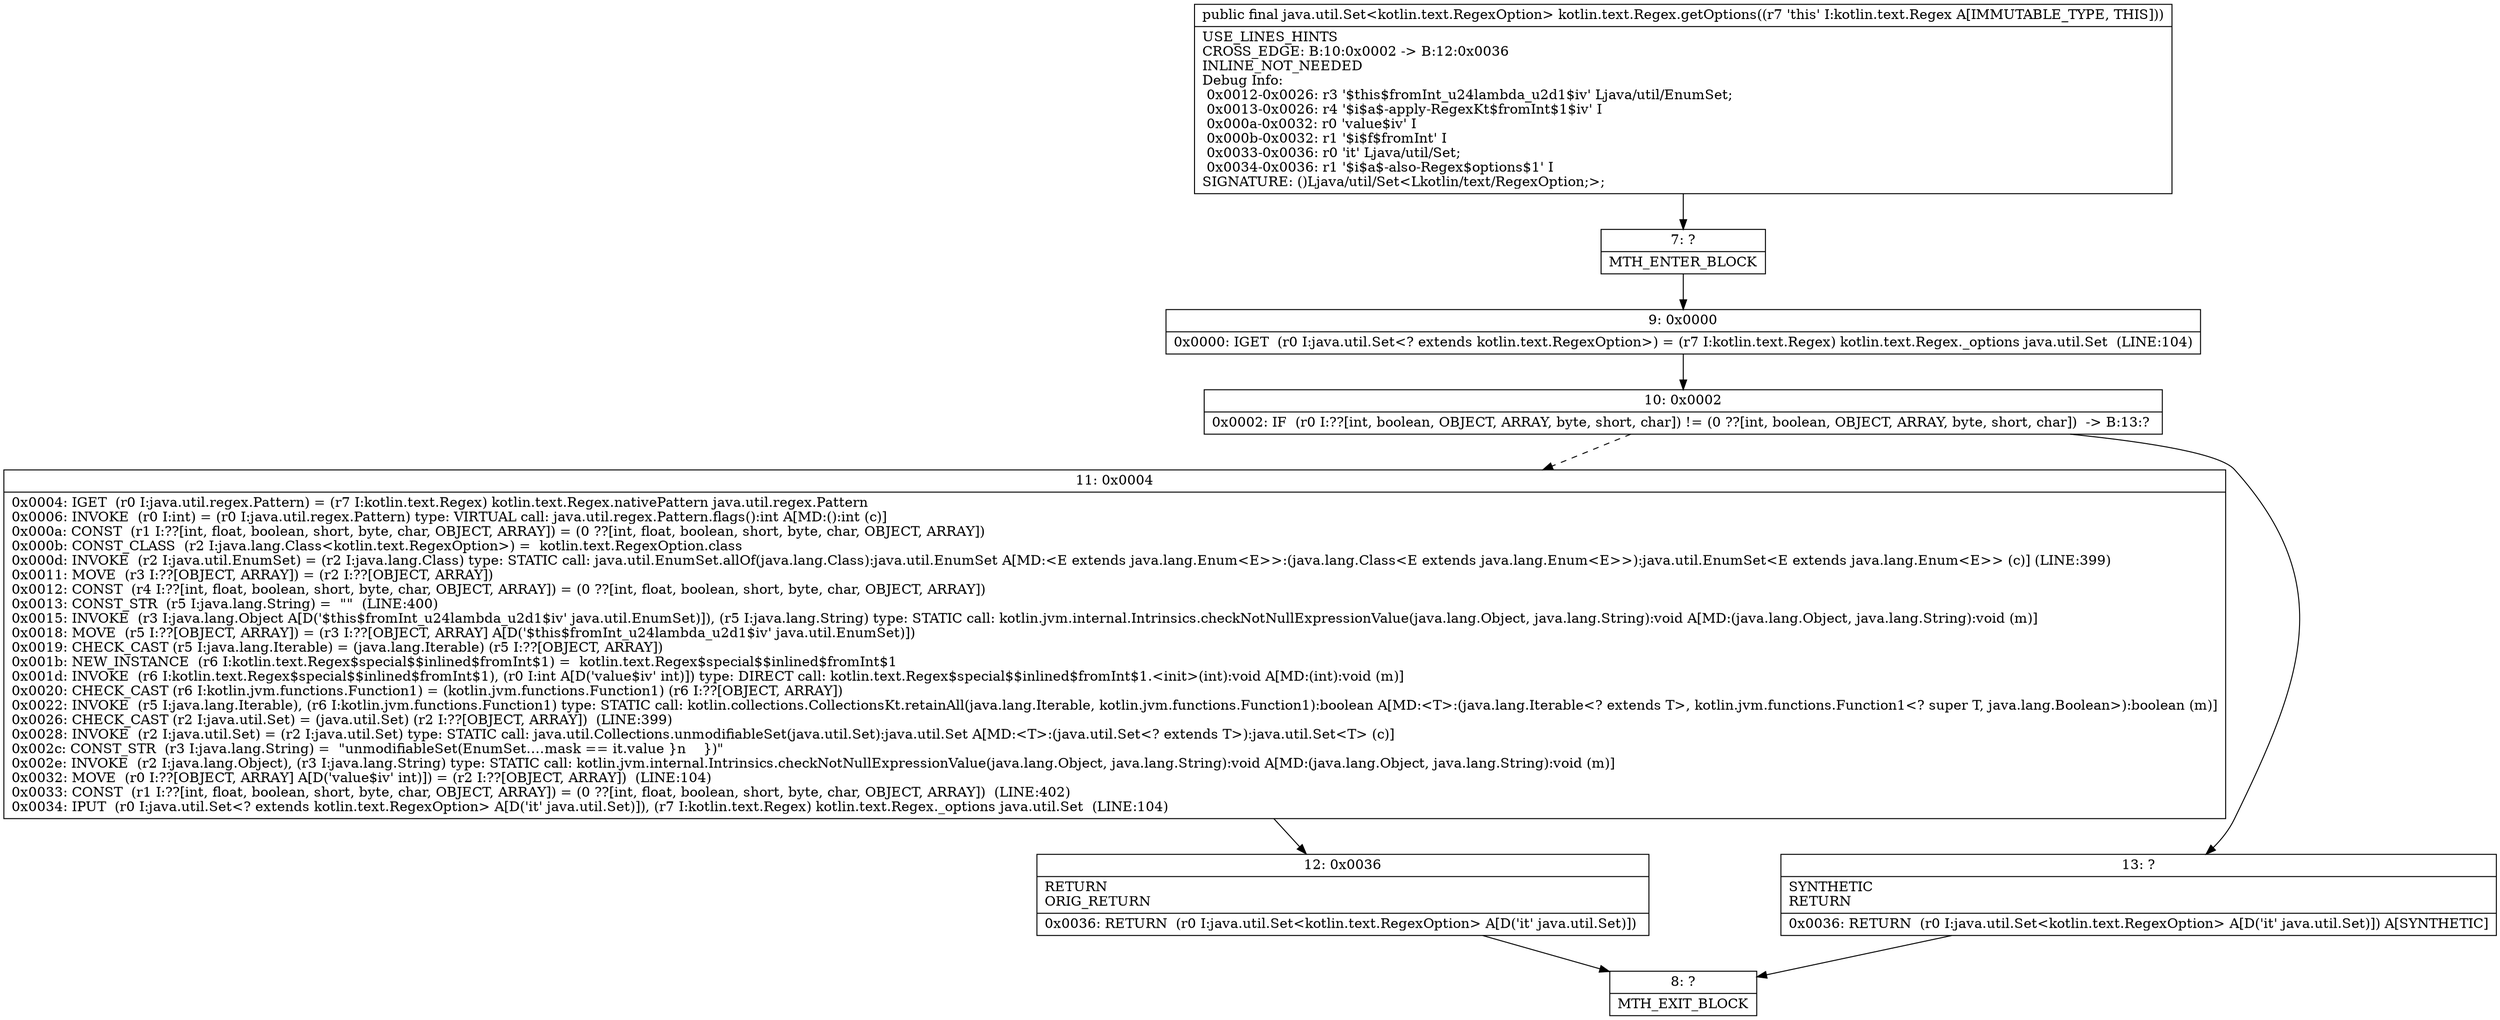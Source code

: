 digraph "CFG forkotlin.text.Regex.getOptions()Ljava\/util\/Set;" {
Node_7 [shape=record,label="{7\:\ ?|MTH_ENTER_BLOCK\l}"];
Node_9 [shape=record,label="{9\:\ 0x0000|0x0000: IGET  (r0 I:java.util.Set\<? extends kotlin.text.RegexOption\>) = (r7 I:kotlin.text.Regex) kotlin.text.Regex._options java.util.Set  (LINE:104)\l}"];
Node_10 [shape=record,label="{10\:\ 0x0002|0x0002: IF  (r0 I:??[int, boolean, OBJECT, ARRAY, byte, short, char]) != (0 ??[int, boolean, OBJECT, ARRAY, byte, short, char])  \-\> B:13:? \l}"];
Node_11 [shape=record,label="{11\:\ 0x0004|0x0004: IGET  (r0 I:java.util.regex.Pattern) = (r7 I:kotlin.text.Regex) kotlin.text.Regex.nativePattern java.util.regex.Pattern \l0x0006: INVOKE  (r0 I:int) = (r0 I:java.util.regex.Pattern) type: VIRTUAL call: java.util.regex.Pattern.flags():int A[MD:():int (c)]\l0x000a: CONST  (r1 I:??[int, float, boolean, short, byte, char, OBJECT, ARRAY]) = (0 ??[int, float, boolean, short, byte, char, OBJECT, ARRAY]) \l0x000b: CONST_CLASS  (r2 I:java.lang.Class\<kotlin.text.RegexOption\>) =  kotlin.text.RegexOption.class \l0x000d: INVOKE  (r2 I:java.util.EnumSet) = (r2 I:java.lang.Class) type: STATIC call: java.util.EnumSet.allOf(java.lang.Class):java.util.EnumSet A[MD:\<E extends java.lang.Enum\<E\>\>:(java.lang.Class\<E extends java.lang.Enum\<E\>\>):java.util.EnumSet\<E extends java.lang.Enum\<E\>\> (c)] (LINE:399)\l0x0011: MOVE  (r3 I:??[OBJECT, ARRAY]) = (r2 I:??[OBJECT, ARRAY]) \l0x0012: CONST  (r4 I:??[int, float, boolean, short, byte, char, OBJECT, ARRAY]) = (0 ??[int, float, boolean, short, byte, char, OBJECT, ARRAY]) \l0x0013: CONST_STR  (r5 I:java.lang.String) =  \"\"  (LINE:400)\l0x0015: INVOKE  (r3 I:java.lang.Object A[D('$this$fromInt_u24lambda_u2d1$iv' java.util.EnumSet)]), (r5 I:java.lang.String) type: STATIC call: kotlin.jvm.internal.Intrinsics.checkNotNullExpressionValue(java.lang.Object, java.lang.String):void A[MD:(java.lang.Object, java.lang.String):void (m)]\l0x0018: MOVE  (r5 I:??[OBJECT, ARRAY]) = (r3 I:??[OBJECT, ARRAY] A[D('$this$fromInt_u24lambda_u2d1$iv' java.util.EnumSet)]) \l0x0019: CHECK_CAST (r5 I:java.lang.Iterable) = (java.lang.Iterable) (r5 I:??[OBJECT, ARRAY]) \l0x001b: NEW_INSTANCE  (r6 I:kotlin.text.Regex$special$$inlined$fromInt$1) =  kotlin.text.Regex$special$$inlined$fromInt$1 \l0x001d: INVOKE  (r6 I:kotlin.text.Regex$special$$inlined$fromInt$1), (r0 I:int A[D('value$iv' int)]) type: DIRECT call: kotlin.text.Regex$special$$inlined$fromInt$1.\<init\>(int):void A[MD:(int):void (m)]\l0x0020: CHECK_CAST (r6 I:kotlin.jvm.functions.Function1) = (kotlin.jvm.functions.Function1) (r6 I:??[OBJECT, ARRAY]) \l0x0022: INVOKE  (r5 I:java.lang.Iterable), (r6 I:kotlin.jvm.functions.Function1) type: STATIC call: kotlin.collections.CollectionsKt.retainAll(java.lang.Iterable, kotlin.jvm.functions.Function1):boolean A[MD:\<T\>:(java.lang.Iterable\<? extends T\>, kotlin.jvm.functions.Function1\<? super T, java.lang.Boolean\>):boolean (m)]\l0x0026: CHECK_CAST (r2 I:java.util.Set) = (java.util.Set) (r2 I:??[OBJECT, ARRAY])  (LINE:399)\l0x0028: INVOKE  (r2 I:java.util.Set) = (r2 I:java.util.Set) type: STATIC call: java.util.Collections.unmodifiableSet(java.util.Set):java.util.Set A[MD:\<T\>:(java.util.Set\<? extends T\>):java.util.Set\<T\> (c)]\l0x002c: CONST_STR  (r3 I:java.lang.String) =  \"unmodifiableSet(EnumSet.…mask == it.value \}n    \})\" \l0x002e: INVOKE  (r2 I:java.lang.Object), (r3 I:java.lang.String) type: STATIC call: kotlin.jvm.internal.Intrinsics.checkNotNullExpressionValue(java.lang.Object, java.lang.String):void A[MD:(java.lang.Object, java.lang.String):void (m)]\l0x0032: MOVE  (r0 I:??[OBJECT, ARRAY] A[D('value$iv' int)]) = (r2 I:??[OBJECT, ARRAY])  (LINE:104)\l0x0033: CONST  (r1 I:??[int, float, boolean, short, byte, char, OBJECT, ARRAY]) = (0 ??[int, float, boolean, short, byte, char, OBJECT, ARRAY])  (LINE:402)\l0x0034: IPUT  (r0 I:java.util.Set\<? extends kotlin.text.RegexOption\> A[D('it' java.util.Set)]), (r7 I:kotlin.text.Regex) kotlin.text.Regex._options java.util.Set  (LINE:104)\l}"];
Node_12 [shape=record,label="{12\:\ 0x0036|RETURN\lORIG_RETURN\l|0x0036: RETURN  (r0 I:java.util.Set\<kotlin.text.RegexOption\> A[D('it' java.util.Set)]) \l}"];
Node_8 [shape=record,label="{8\:\ ?|MTH_EXIT_BLOCK\l}"];
Node_13 [shape=record,label="{13\:\ ?|SYNTHETIC\lRETURN\l|0x0036: RETURN  (r0 I:java.util.Set\<kotlin.text.RegexOption\> A[D('it' java.util.Set)]) A[SYNTHETIC]\l}"];
MethodNode[shape=record,label="{public final java.util.Set\<kotlin.text.RegexOption\> kotlin.text.Regex.getOptions((r7 'this' I:kotlin.text.Regex A[IMMUTABLE_TYPE, THIS]))  | USE_LINES_HINTS\lCROSS_EDGE: B:10:0x0002 \-\> B:12:0x0036\lINLINE_NOT_NEEDED\lDebug Info:\l  0x0012\-0x0026: r3 '$this$fromInt_u24lambda_u2d1$iv' Ljava\/util\/EnumSet;\l  0x0013\-0x0026: r4 '$i$a$\-apply\-RegexKt$fromInt$1$iv' I\l  0x000a\-0x0032: r0 'value$iv' I\l  0x000b\-0x0032: r1 '$i$f$fromInt' I\l  0x0033\-0x0036: r0 'it' Ljava\/util\/Set;\l  0x0034\-0x0036: r1 '$i$a$\-also\-Regex$options$1' I\lSIGNATURE: ()Ljava\/util\/Set\<Lkotlin\/text\/RegexOption;\>;\l}"];
MethodNode -> Node_7;Node_7 -> Node_9;
Node_9 -> Node_10;
Node_10 -> Node_11[style=dashed];
Node_10 -> Node_13;
Node_11 -> Node_12;
Node_12 -> Node_8;
Node_13 -> Node_8;
}

